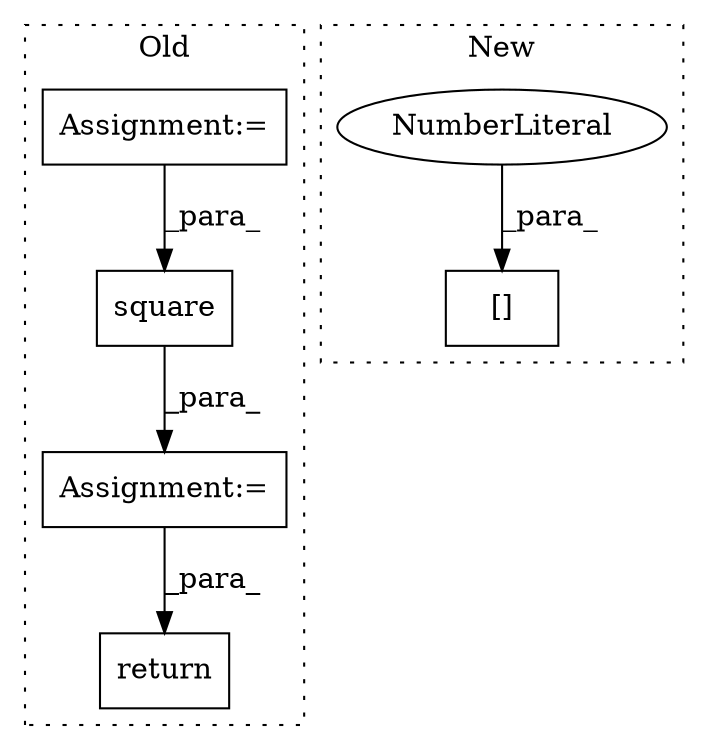 digraph G {
subgraph cluster0 {
1 [label="square" a="32" s="1645,1658" l="7,1" shape="box"];
3 [label="Assignment:=" a="7" s="1619" l="1" shape="box"];
5 [label="Assignment:=" a="7" s="1356" l="6" shape="box"];
6 [label="return" a="41" s="1715" l="7" shape="box"];
label = "Old";
style="dotted";
}
subgraph cluster1 {
2 [label="[]" a="2" s="734,787" l="52,1" shape="box"];
4 [label="NumberLiteral" a="34" s="786" l="1" shape="ellipse"];
label = "New";
style="dotted";
}
1 -> 3 [label="_para_"];
3 -> 6 [label="_para_"];
4 -> 2 [label="_para_"];
5 -> 1 [label="_para_"];
}